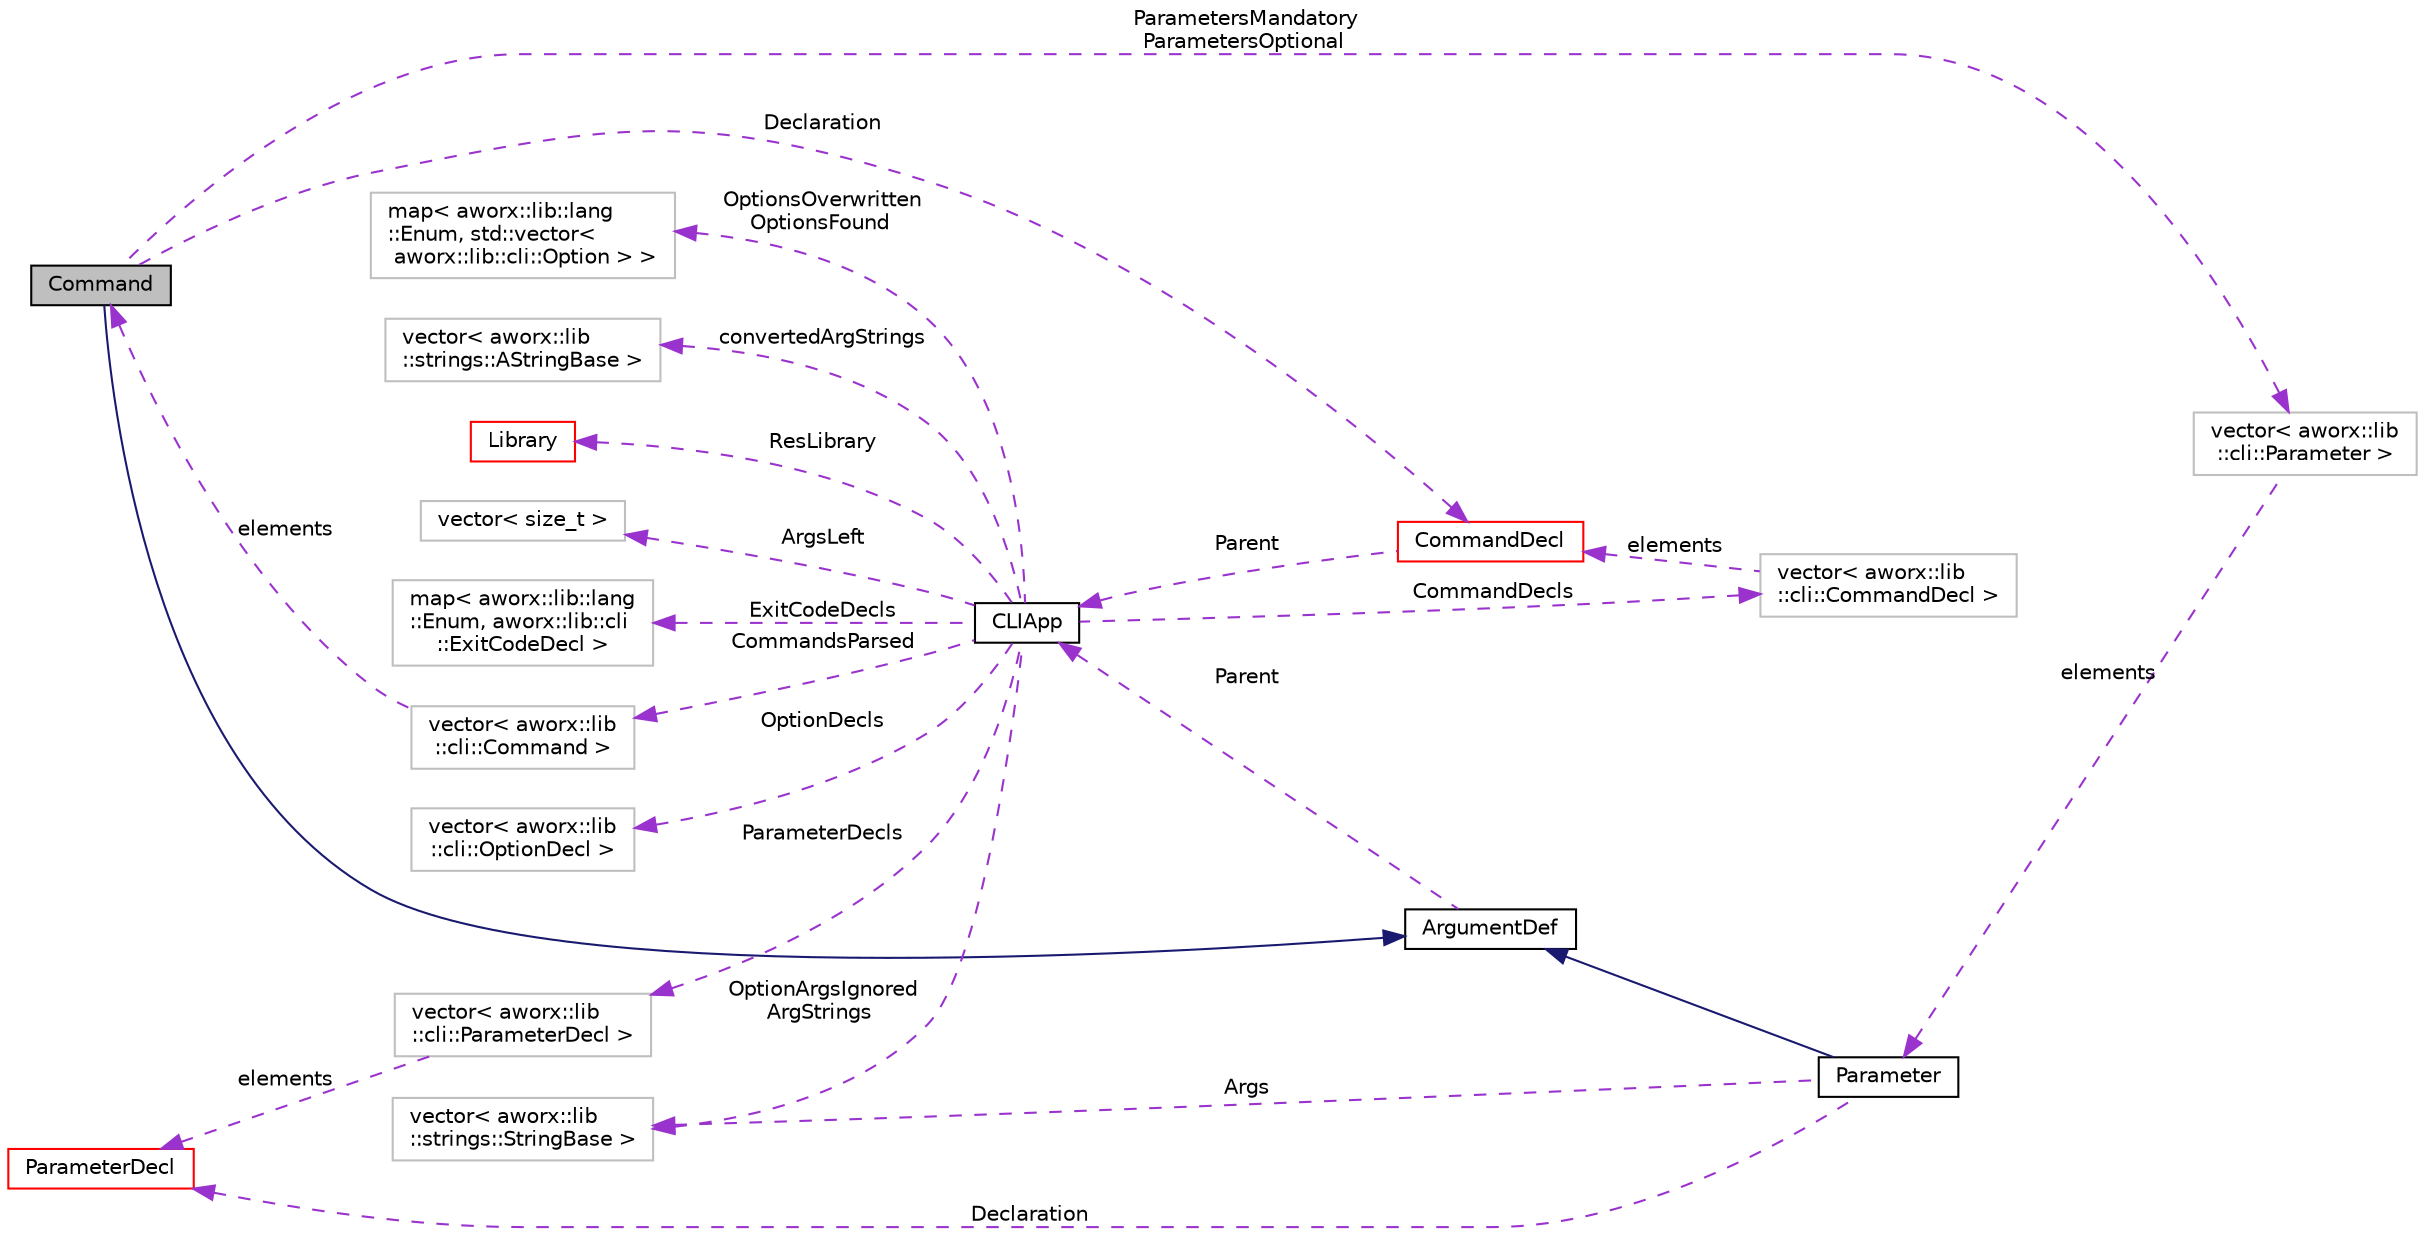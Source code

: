 digraph "Command"
{
  edge [fontname="Helvetica",fontsize="10",labelfontname="Helvetica",labelfontsize="10"];
  node [fontname="Helvetica",fontsize="10",shape=record];
  rankdir="LR";
  Node2 [label="Command",height=0.2,width=0.4,color="black", fillcolor="grey75", style="filled", fontcolor="black"];
  Node3 -> Node2 [dir="back",color="midnightblue",fontsize="10",style="solid",fontname="Helvetica"];
  Node3 [label="ArgumentDef",height=0.2,width=0.4,color="black", fillcolor="white", style="filled",URL="$structaworx_1_1lib_1_1cli_1_1ArgumentDef.html"];
  Node4 -> Node3 [dir="back",color="darkorchid3",fontsize="10",style="dashed",label=" Parent" ,fontname="Helvetica"];
  Node4 [label="CLIApp",height=0.2,width=0.4,color="black", fillcolor="white", style="filled",URL="$classaworx_1_1lib_1_1cli_1_1CLIApp.html"];
  Node5 -> Node4 [dir="back",color="darkorchid3",fontsize="10",style="dashed",label=" OptionDecls" ,fontname="Helvetica"];
  Node5 [label="vector\< aworx::lib\l::cli::OptionDecl \>",height=0.2,width=0.4,color="grey75", fillcolor="white", style="filled"];
  Node47 -> Node4 [dir="back",color="darkorchid3",fontsize="10",style="dashed",label=" OptionsOverwritten\nOptionsFound" ,fontname="Helvetica"];
  Node47 [label="map\< aworx::lib::lang\l::Enum, std::vector\<\l aworx::lib::cli::Option \> \>",height=0.2,width=0.4,color="grey75", fillcolor="white", style="filled"];
  Node16 -> Node4 [dir="back",color="darkorchid3",fontsize="10",style="dashed",label=" convertedArgStrings" ,fontname="Helvetica"];
  Node16 [label="vector\< aworx::lib\l::strings::AStringBase \>",height=0.2,width=0.4,color="grey75", fillcolor="white", style="filled"];
  Node36 -> Node4 [dir="back",color="darkorchid3",fontsize="10",style="dashed",label=" OptionArgsIgnored\nArgStrings" ,fontname="Helvetica"];
  Node36 [label="vector\< aworx::lib\l::strings::StringBase \>",height=0.2,width=0.4,color="grey75", fillcolor="white", style="filled"];
  Node8 -> Node4 [dir="back",color="darkorchid3",fontsize="10",style="dashed",label=" ResLibrary" ,fontname="Helvetica"];
  Node8 [label="Library",height=0.2,width=0.4,color="red", fillcolor="white", style="filled",URL="$classaworx_1_1lib_1_1lang_1_1Library.html"];
  Node50 -> Node4 [dir="back",color="darkorchid3",fontsize="10",style="dashed",label=" ArgsLeft" ,fontname="Helvetica"];
  Node50 [label="vector\< size_t \>",height=0.2,width=0.4,color="grey75", fillcolor="white", style="filled"];
  Node51 -> Node4 [dir="back",color="darkorchid3",fontsize="10",style="dashed",label=" CommandsParsed" ,fontname="Helvetica"];
  Node51 [label="vector\< aworx::lib\l::cli::Command \>",height=0.2,width=0.4,color="grey75", fillcolor="white", style="filled"];
  Node2 -> Node51 [dir="back",color="darkorchid3",fontsize="10",style="dashed",label=" elements" ,fontname="Helvetica"];
  Node52 -> Node4 [dir="back",color="darkorchid3",fontsize="10",style="dashed",label=" ExitCodeDecls" ,fontname="Helvetica"];
  Node52 [label="map\< aworx::lib::lang\l::Enum, aworx::lib::cli\l::ExitCodeDecl \>",height=0.2,width=0.4,color="grey75", fillcolor="white", style="filled"];
  Node55 -> Node4 [dir="back",color="darkorchid3",fontsize="10",style="dashed",label=" ParameterDecls" ,fontname="Helvetica"];
  Node55 [label="vector\< aworx::lib\l::cli::ParameterDecl \>",height=0.2,width=0.4,color="grey75", fillcolor="white", style="filled"];
  Node56 -> Node55 [dir="back",color="darkorchid3",fontsize="10",style="dashed",label=" elements" ,fontname="Helvetica"];
  Node56 [label="ParameterDecl",height=0.2,width=0.4,color="red", fillcolor="white", style="filled",URL="$structaworx_1_1lib_1_1cli_1_1ParameterDecl.html"];
  Node58 -> Node4 [dir="back",color="darkorchid3",fontsize="10",style="dashed",label=" CommandDecls" ,fontname="Helvetica"];
  Node58 [label="vector\< aworx::lib\l::cli::CommandDecl \>",height=0.2,width=0.4,color="grey75", fillcolor="white", style="filled"];
  Node59 -> Node58 [dir="back",color="darkorchid3",fontsize="10",style="dashed",label=" elements" ,fontname="Helvetica"];
  Node59 [label="CommandDecl",height=0.2,width=0.4,color="red", fillcolor="white", style="filled",URL="$structaworx_1_1lib_1_1cli_1_1CommandDecl.html"];
  Node4 -> Node59 [dir="back",color="darkorchid3",fontsize="10",style="dashed",label=" Parent" ,fontname="Helvetica"];
  Node62 -> Node2 [dir="back",color="darkorchid3",fontsize="10",style="dashed",label=" ParametersMandatory\nParametersOptional" ,fontname="Helvetica"];
  Node62 [label="vector\< aworx::lib\l::cli::Parameter \>",height=0.2,width=0.4,color="grey75", fillcolor="white", style="filled"];
  Node63 -> Node62 [dir="back",color="darkorchid3",fontsize="10",style="dashed",label=" elements" ,fontname="Helvetica"];
  Node63 [label="Parameter",height=0.2,width=0.4,color="black", fillcolor="white", style="filled",URL="$structaworx_1_1lib_1_1cli_1_1Parameter.html"];
  Node3 -> Node63 [dir="back",color="midnightblue",fontsize="10",style="solid",fontname="Helvetica"];
  Node36 -> Node63 [dir="back",color="darkorchid3",fontsize="10",style="dashed",label=" Args" ,fontname="Helvetica"];
  Node56 -> Node63 [dir="back",color="darkorchid3",fontsize="10",style="dashed",label=" Declaration" ,fontname="Helvetica"];
  Node59 -> Node2 [dir="back",color="darkorchid3",fontsize="10",style="dashed",label=" Declaration" ,fontname="Helvetica"];
}
